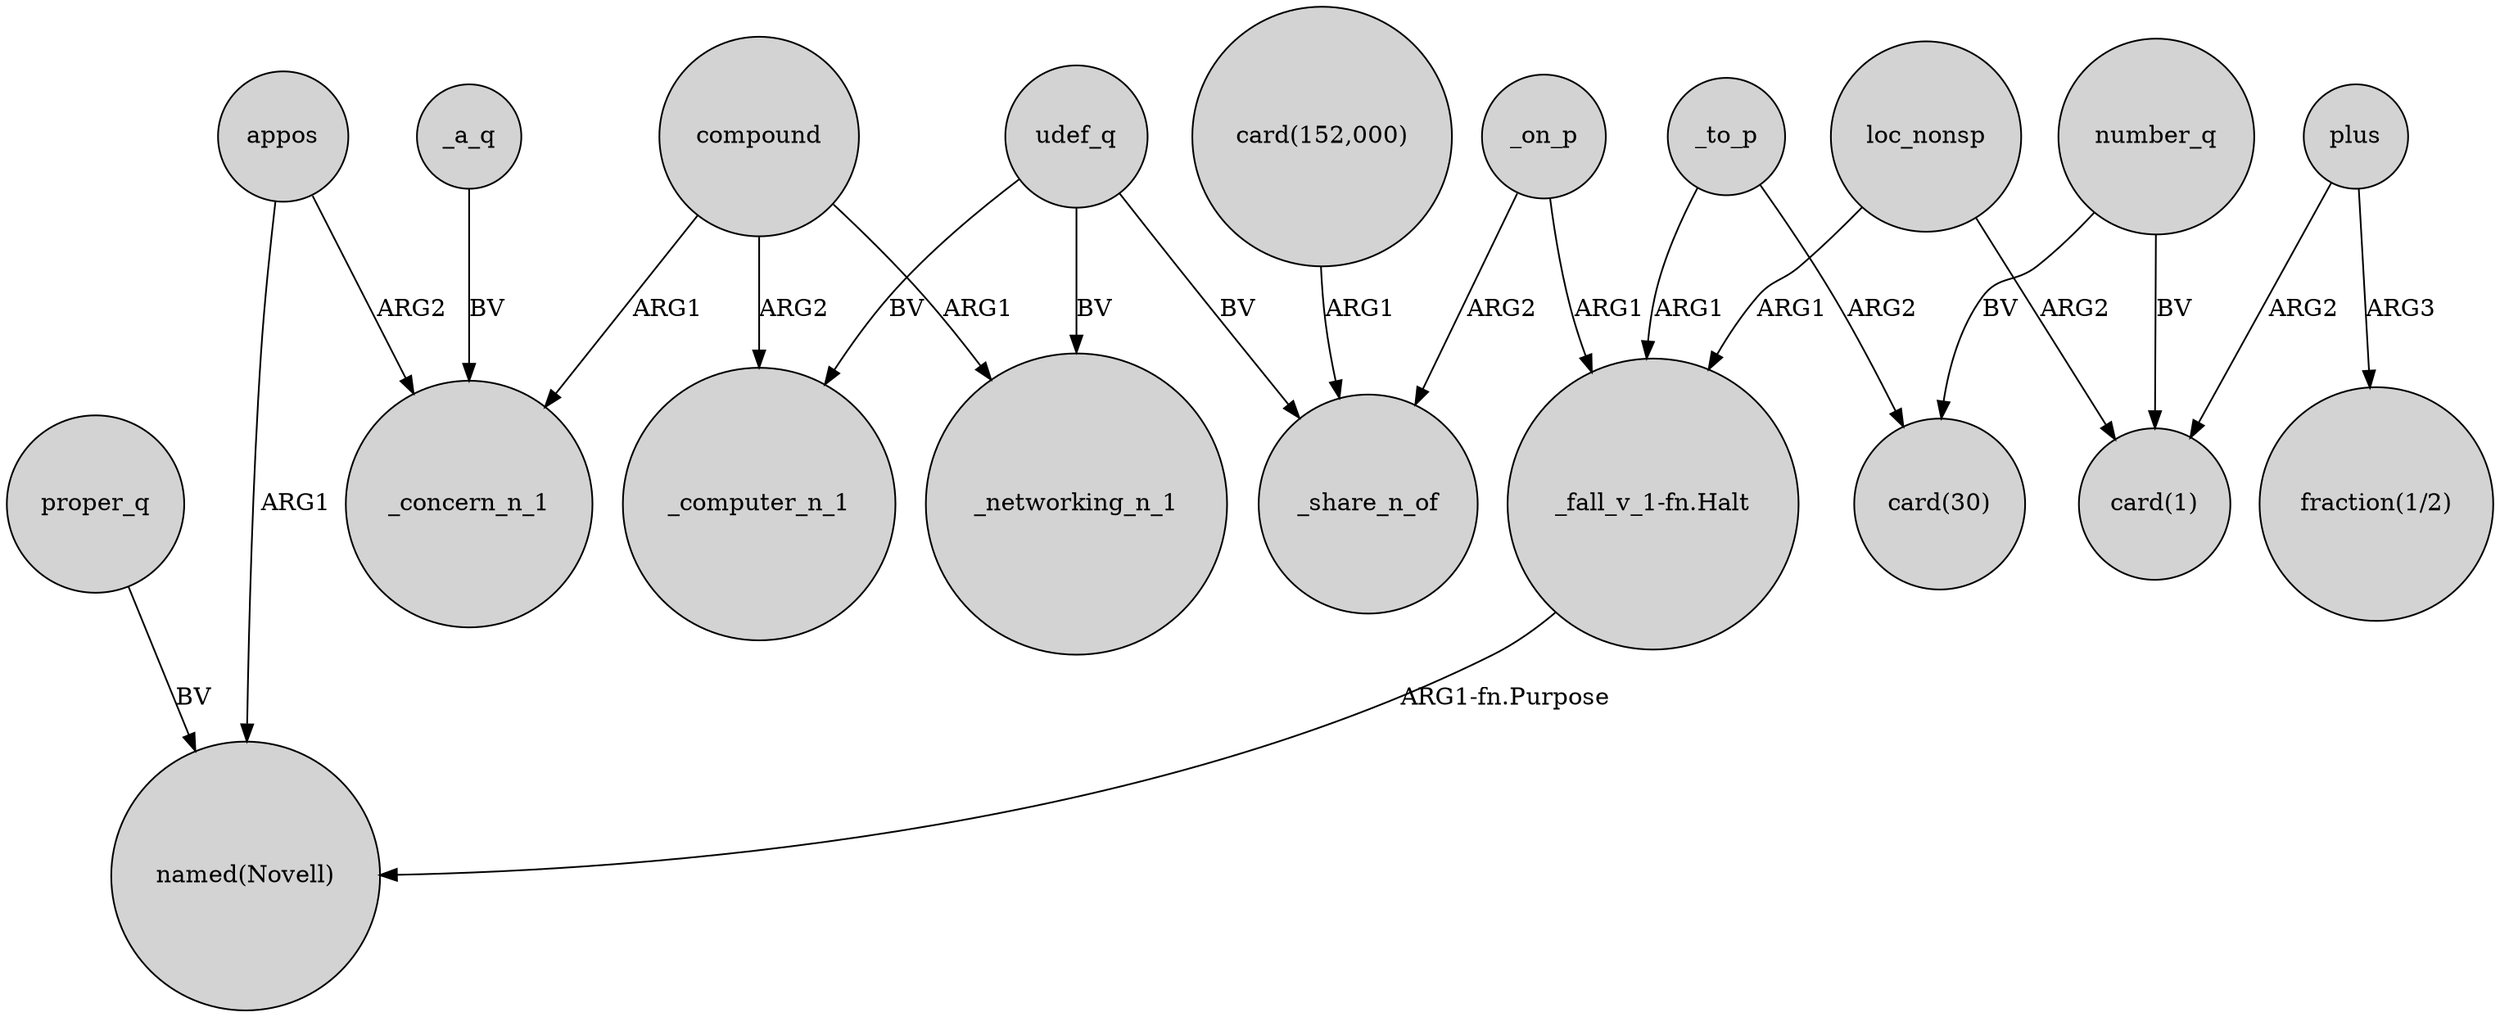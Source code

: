 digraph {
	node [shape=circle style=filled]
	"_fall_v_1-fn.Halt" -> "named(Novell)" [label="ARG1-fn.Purpose"]
	number_q -> "card(1)" [label=BV]
	proper_q -> "named(Novell)" [label=BV]
	"card(152,000)" -> _share_n_of [label=ARG1]
	compound -> _computer_n_1 [label=ARG2]
	appos -> _concern_n_1 [label=ARG2]
	_to_p -> "card(30)" [label=ARG2]
	loc_nonsp -> "card(1)" [label=ARG2]
	plus -> "card(1)" [label=ARG2]
	_on_p -> "_fall_v_1-fn.Halt" [label=ARG1]
	loc_nonsp -> "_fall_v_1-fn.Halt" [label=ARG1]
	_a_q -> _concern_n_1 [label=BV]
	udef_q -> _share_n_of [label=BV]
	udef_q -> _computer_n_1 [label=BV]
	compound -> _concern_n_1 [label=ARG1]
	appos -> "named(Novell)" [label=ARG1]
	compound -> _networking_n_1 [label=ARG1]
	_on_p -> _share_n_of [label=ARG2]
	udef_q -> _networking_n_1 [label=BV]
	_to_p -> "_fall_v_1-fn.Halt" [label=ARG1]
	plus -> "fraction(1/2)" [label=ARG3]
	number_q -> "card(30)" [label=BV]
}
